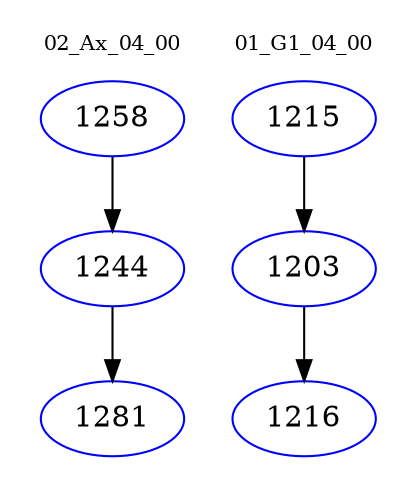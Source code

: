 digraph{
subgraph cluster_0 {
color = white
label = "02_Ax_04_00";
fontsize=10;
T0_1258 [label="1258", color="blue"]
T0_1258 -> T0_1244 [color="black"]
T0_1244 [label="1244", color="blue"]
T0_1244 -> T0_1281 [color="black"]
T0_1281 [label="1281", color="blue"]
}
subgraph cluster_1 {
color = white
label = "01_G1_04_00";
fontsize=10;
T1_1215 [label="1215", color="blue"]
T1_1215 -> T1_1203 [color="black"]
T1_1203 [label="1203", color="blue"]
T1_1203 -> T1_1216 [color="black"]
T1_1216 [label="1216", color="blue"]
}
}

